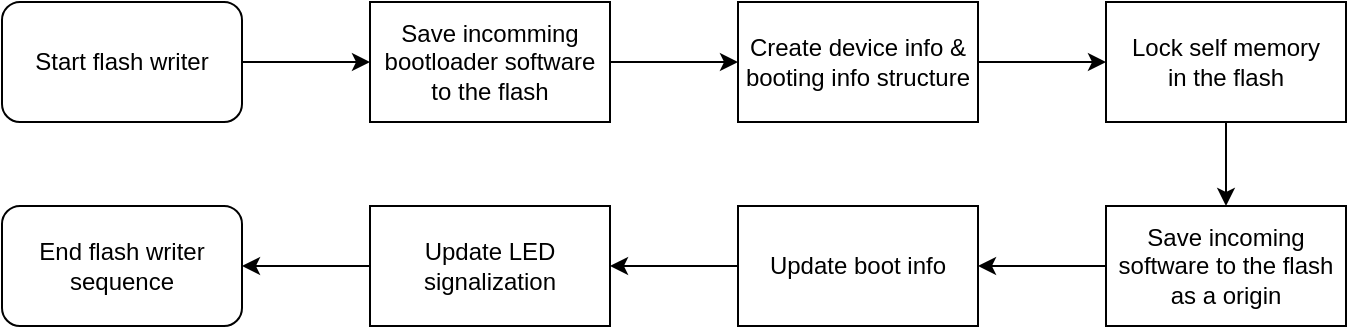 <mxfile scale="3" border="0">
    <diagram id="LzTGRrPrDBO6Tm46XuKC" name="Page-1">
        <mxGraphModel dx="1225" dy="651" grid="0" gridSize="10" guides="1" tooltips="1" connect="1" arrows="1" fold="1" page="0" pageScale="1" pageWidth="1600" pageHeight="1200" math="0" shadow="0">
            <root>
                <mxCell id="0"/>
                <mxCell id="1" parent="0"/>
                <mxCell id="240" style="edgeStyle=none;html=1;exitX=1;exitY=0.5;exitDx=0;exitDy=0;" edge="1" parent="1" source="169" target="236">
                    <mxGeometry relative="1" as="geometry"/>
                </mxCell>
                <mxCell id="169" value="Start flash writer" style="rounded=1;whiteSpace=wrap;html=1;flipV=0;flipH=1;" parent="1" vertex="1">
                    <mxGeometry x="-268" y="296" width="120" height="60" as="geometry"/>
                </mxCell>
                <mxCell id="242" style="edgeStyle=none;html=1;exitX=1;exitY=0.5;exitDx=0;exitDy=0;" edge="1" parent="1" source="220" target="222">
                    <mxGeometry relative="1" as="geometry"/>
                </mxCell>
                <mxCell id="220" value="Create device info &amp;amp; booting info structure" style="rounded=0;whiteSpace=wrap;html=1;flipV=0;flipH=1;" parent="1" vertex="1">
                    <mxGeometry x="100" y="296" width="120" height="60" as="geometry"/>
                </mxCell>
                <mxCell id="243" style="edgeStyle=none;html=1;exitX=0.5;exitY=1;exitDx=0;exitDy=0;" edge="1" parent="1" source="222" target="224">
                    <mxGeometry relative="1" as="geometry"/>
                </mxCell>
                <mxCell id="222" value="Lock self memory&lt;br&gt;in the flash" style="rounded=0;whiteSpace=wrap;html=1;flipV=0;flipH=1;" parent="1" vertex="1">
                    <mxGeometry x="284" y="296" width="120" height="60" as="geometry"/>
                </mxCell>
                <mxCell id="244" style="edgeStyle=none;html=1;exitX=0;exitY=0.5;exitDx=0;exitDy=0;" edge="1" parent="1" source="224" target="225">
                    <mxGeometry relative="1" as="geometry"/>
                </mxCell>
                <mxCell id="224" value="Save incoming software to the flash as a origin" style="rounded=0;whiteSpace=wrap;html=1;flipV=0;flipH=1;" parent="1" vertex="1">
                    <mxGeometry x="284" y="398" width="120" height="60" as="geometry"/>
                </mxCell>
                <mxCell id="245" style="edgeStyle=none;html=1;exitX=0;exitY=0.5;exitDx=0;exitDy=0;" edge="1" parent="1" source="225" target="228">
                    <mxGeometry relative="1" as="geometry"/>
                </mxCell>
                <mxCell id="225" value="Update boot info" style="rounded=0;whiteSpace=wrap;html=1;flipV=0;flipH=1;" parent="1" vertex="1">
                    <mxGeometry x="100" y="398" width="120" height="60" as="geometry"/>
                </mxCell>
                <mxCell id="227" value="End flash writer sequence" style="rounded=1;whiteSpace=wrap;html=1;flipV=0;flipH=1;" parent="1" vertex="1">
                    <mxGeometry x="-268" y="398" width="120" height="60" as="geometry"/>
                </mxCell>
                <mxCell id="246" style="edgeStyle=none;html=1;exitX=0;exitY=0.5;exitDx=0;exitDy=0;" edge="1" parent="1" source="228" target="227">
                    <mxGeometry relative="1" as="geometry"/>
                </mxCell>
                <mxCell id="228" value="Update LED signalization" style="rounded=0;whiteSpace=wrap;html=1;flipV=0;flipH=1;" parent="1" vertex="1">
                    <mxGeometry x="-84" y="398" width="120" height="60" as="geometry"/>
                </mxCell>
                <mxCell id="241" style="edgeStyle=none;html=1;exitX=1;exitY=0.5;exitDx=0;exitDy=0;" edge="1" parent="1" source="236" target="220">
                    <mxGeometry relative="1" as="geometry"/>
                </mxCell>
                <mxCell id="236" value="Save incomming bootloader software to the flash" style="rounded=0;whiteSpace=wrap;html=1;flipV=0;flipH=1;" vertex="1" parent="1">
                    <mxGeometry x="-84" y="296" width="120" height="60" as="geometry"/>
                </mxCell>
            </root>
        </mxGraphModel>
    </diagram>
</mxfile>